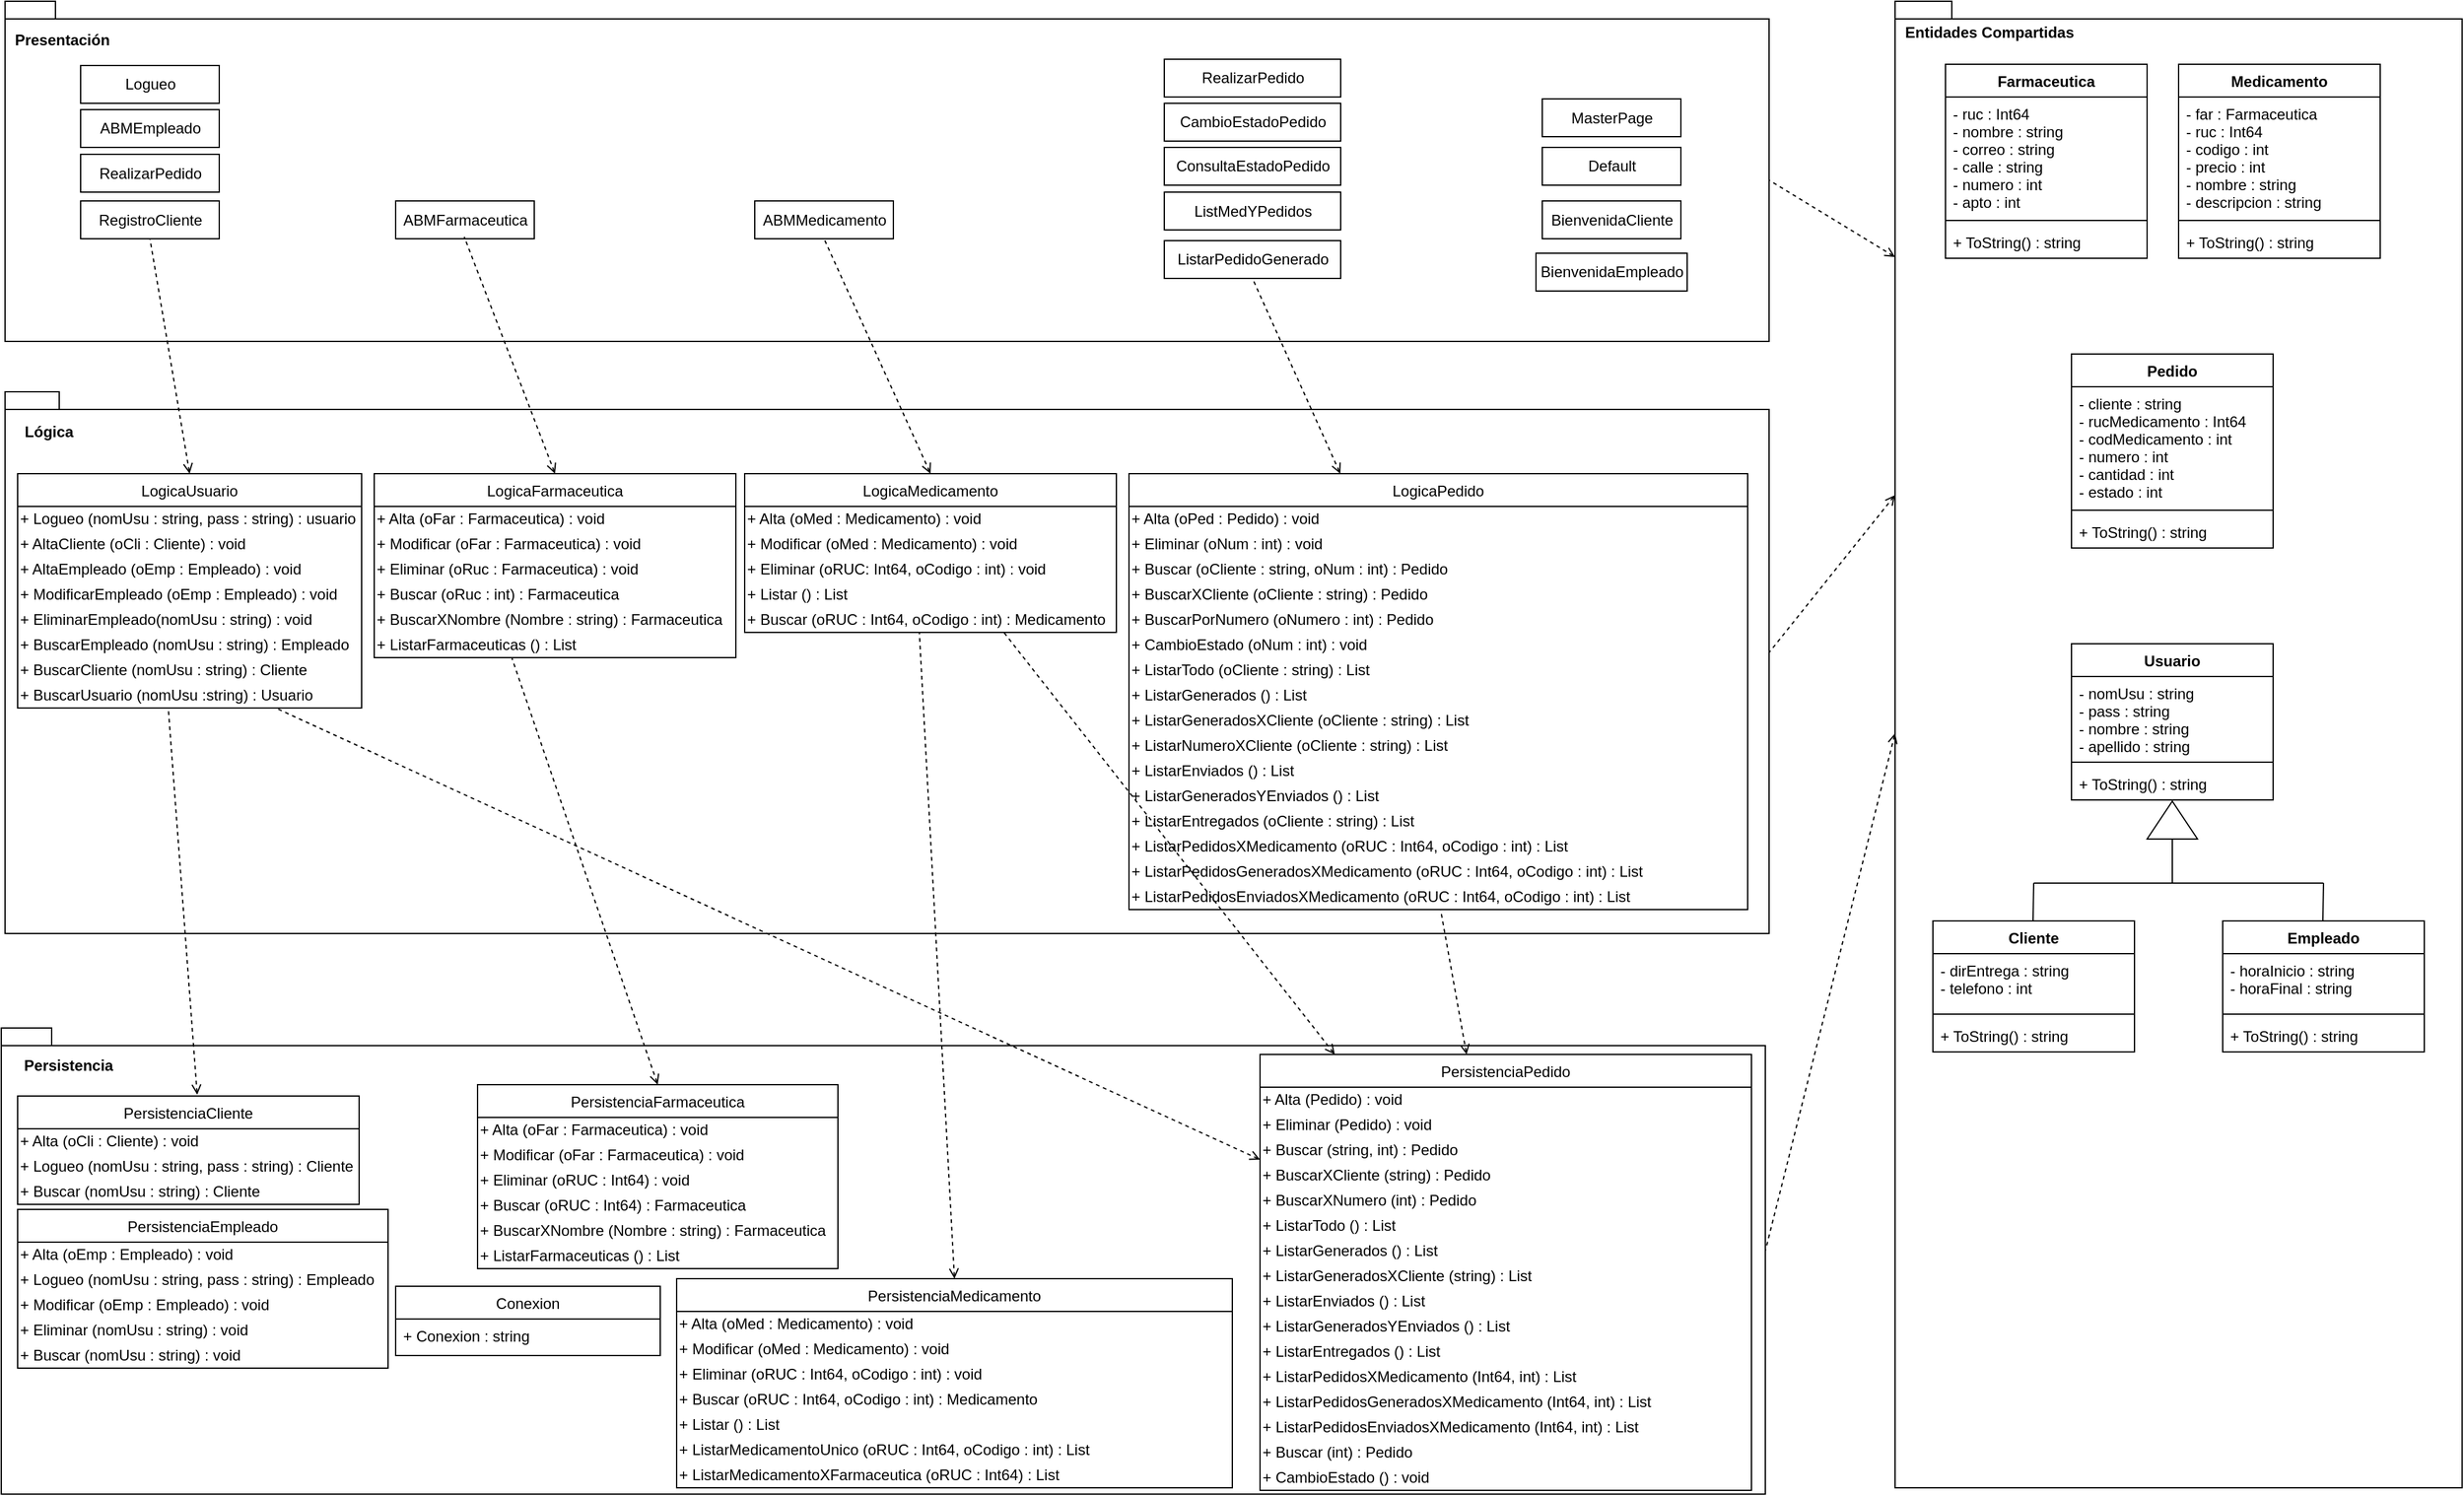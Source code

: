 <mxfile version="13.3.9" type="device"><diagram id="mXASsuXOVE4GkQhcTC8a" name="Page-1"><mxGraphModel dx="1422" dy="849" grid="0" gridSize="10" guides="1" tooltips="1" connect="1" arrows="1" fold="1" page="0" pageScale="1" pageWidth="827" pageHeight="1169" math="0" shadow="0"><root><mxCell id="0"/><mxCell id="1" parent="0"/><object label="" id="qWixH5LPqhUefwAfFPhi-1"><mxCell style="shape=folder;fontStyle=1;spacingTop=10;tabWidth=40;tabHeight=14;tabPosition=left;html=1;" vertex="1" parent="1"><mxGeometry x="1843" y="360" width="450" height="1180" as="geometry"/></mxCell></object><mxCell id="qWixH5LPqhUefwAfFPhi-2" value="Farmaceutica" style="swimlane;fontStyle=1;align=center;verticalAlign=top;childLayout=stackLayout;horizontal=1;startSize=26;horizontalStack=0;resizeParent=1;resizeParentMax=0;resizeLast=0;collapsible=1;marginBottom=0;" vertex="1" parent="1"><mxGeometry x="1883" y="410" width="160" height="154" as="geometry"/></mxCell><mxCell id="qWixH5LPqhUefwAfFPhi-3" value="- ruc : Int64&#10;- nombre : string&#10;- correo : string&#10;- calle : string&#10;- numero : int&#10;- apto : int" style="text;strokeColor=none;fillColor=none;align=left;verticalAlign=top;spacingLeft=4;spacingRight=4;overflow=hidden;rotatable=0;points=[[0,0.5],[1,0.5]];portConstraint=eastwest;" vertex="1" parent="qWixH5LPqhUefwAfFPhi-2"><mxGeometry y="26" width="160" height="94" as="geometry"/></mxCell><mxCell id="qWixH5LPqhUefwAfFPhi-4" value="" style="line;strokeWidth=1;fillColor=none;align=left;verticalAlign=middle;spacingTop=-1;spacingLeft=3;spacingRight=3;rotatable=0;labelPosition=right;points=[];portConstraint=eastwest;" vertex="1" parent="qWixH5LPqhUefwAfFPhi-2"><mxGeometry y="120" width="160" height="8" as="geometry"/></mxCell><mxCell id="qWixH5LPqhUefwAfFPhi-5" value="+ ToString() : string" style="text;strokeColor=none;fillColor=none;align=left;verticalAlign=top;spacingLeft=4;spacingRight=4;overflow=hidden;rotatable=0;points=[[0,0.5],[1,0.5]];portConstraint=eastwest;" vertex="1" parent="qWixH5LPqhUefwAfFPhi-2"><mxGeometry y="128" width="160" height="26" as="geometry"/></mxCell><mxCell id="qWixH5LPqhUefwAfFPhi-6" value="Medicamento" style="swimlane;fontStyle=1;align=center;verticalAlign=top;childLayout=stackLayout;horizontal=1;startSize=26;horizontalStack=0;resizeParent=1;resizeParentMax=0;resizeLast=0;collapsible=1;marginBottom=0;" vertex="1" parent="1"><mxGeometry x="2068" y="410" width="160" height="154" as="geometry"/></mxCell><mxCell id="qWixH5LPqhUefwAfFPhi-7" value="- far : Farmaceutica&#10;- ruc : Int64&#10;- codigo : int&#10;- precio : int&#10;- nombre : string&#10;- descripcion : string" style="text;strokeColor=none;fillColor=none;align=left;verticalAlign=top;spacingLeft=4;spacingRight=4;overflow=hidden;rotatable=0;points=[[0,0.5],[1,0.5]];portConstraint=eastwest;" vertex="1" parent="qWixH5LPqhUefwAfFPhi-6"><mxGeometry y="26" width="160" height="94" as="geometry"/></mxCell><mxCell id="qWixH5LPqhUefwAfFPhi-8" value="" style="line;strokeWidth=1;fillColor=none;align=left;verticalAlign=middle;spacingTop=-1;spacingLeft=3;spacingRight=3;rotatable=0;labelPosition=right;points=[];portConstraint=eastwest;" vertex="1" parent="qWixH5LPqhUefwAfFPhi-6"><mxGeometry y="120" width="160" height="8" as="geometry"/></mxCell><mxCell id="qWixH5LPqhUefwAfFPhi-9" value="+ ToString() : string" style="text;strokeColor=none;fillColor=none;align=left;verticalAlign=top;spacingLeft=4;spacingRight=4;overflow=hidden;rotatable=0;points=[[0,0.5],[1,0.5]];portConstraint=eastwest;" vertex="1" parent="qWixH5LPqhUefwAfFPhi-6"><mxGeometry y="128" width="160" height="26" as="geometry"/></mxCell><mxCell id="qWixH5LPqhUefwAfFPhi-10" value="Pedido" style="swimlane;fontStyle=1;align=center;verticalAlign=top;childLayout=stackLayout;horizontal=1;startSize=26;horizontalStack=0;resizeParent=1;resizeParentMax=0;resizeLast=0;collapsible=1;marginBottom=0;" vertex="1" parent="1"><mxGeometry x="1983" y="640" width="160" height="154" as="geometry"/></mxCell><mxCell id="qWixH5LPqhUefwAfFPhi-11" value="- cliente : string&#10;- rucMedicamento : Int64&#10;- codMedicamento : int&#10;- numero : int&#10;- cantidad : int&#10;- estado : int" style="text;strokeColor=none;fillColor=none;align=left;verticalAlign=top;spacingLeft=4;spacingRight=4;overflow=hidden;rotatable=0;points=[[0,0.5],[1,0.5]];portConstraint=eastwest;" vertex="1" parent="qWixH5LPqhUefwAfFPhi-10"><mxGeometry y="26" width="160" height="94" as="geometry"/></mxCell><mxCell id="qWixH5LPqhUefwAfFPhi-12" value="" style="line;strokeWidth=1;fillColor=none;align=left;verticalAlign=middle;spacingTop=-1;spacingLeft=3;spacingRight=3;rotatable=0;labelPosition=right;points=[];portConstraint=eastwest;" vertex="1" parent="qWixH5LPqhUefwAfFPhi-10"><mxGeometry y="120" width="160" height="8" as="geometry"/></mxCell><mxCell id="qWixH5LPqhUefwAfFPhi-13" value="+ ToString() : string" style="text;strokeColor=none;fillColor=none;align=left;verticalAlign=top;spacingLeft=4;spacingRight=4;overflow=hidden;rotatable=0;points=[[0,0.5],[1,0.5]];portConstraint=eastwest;" vertex="1" parent="qWixH5LPqhUefwAfFPhi-10"><mxGeometry y="128" width="160" height="26" as="geometry"/></mxCell><mxCell id="qWixH5LPqhUefwAfFPhi-14" value="Usuario" style="swimlane;fontStyle=1;align=center;verticalAlign=top;childLayout=stackLayout;horizontal=1;startSize=26;horizontalStack=0;resizeParent=1;resizeParentMax=0;resizeLast=0;collapsible=1;marginBottom=0;" vertex="1" parent="1"><mxGeometry x="1983" y="870" width="160" height="124" as="geometry"/></mxCell><mxCell id="qWixH5LPqhUefwAfFPhi-15" value="- nomUsu : string&#10;- pass : string&#10;- nombre : string&#10;- apellido : string" style="text;strokeColor=none;fillColor=none;align=left;verticalAlign=top;spacingLeft=4;spacingRight=4;overflow=hidden;rotatable=0;points=[[0,0.5],[1,0.5]];portConstraint=eastwest;" vertex="1" parent="qWixH5LPqhUefwAfFPhi-14"><mxGeometry y="26" width="160" height="64" as="geometry"/></mxCell><mxCell id="qWixH5LPqhUefwAfFPhi-16" value="" style="line;strokeWidth=1;fillColor=none;align=left;verticalAlign=middle;spacingTop=-1;spacingLeft=3;spacingRight=3;rotatable=0;labelPosition=right;points=[];portConstraint=eastwest;" vertex="1" parent="qWixH5LPqhUefwAfFPhi-14"><mxGeometry y="90" width="160" height="8" as="geometry"/></mxCell><mxCell id="qWixH5LPqhUefwAfFPhi-17" value="+ ToString() : string" style="text;strokeColor=none;fillColor=none;align=left;verticalAlign=top;spacingLeft=4;spacingRight=4;overflow=hidden;rotatable=0;points=[[0,0.5],[1,0.5]];portConstraint=eastwest;" vertex="1" parent="qWixH5LPqhUefwAfFPhi-14"><mxGeometry y="98" width="160" height="26" as="geometry"/></mxCell><mxCell id="qWixH5LPqhUefwAfFPhi-18" value="Cliente" style="swimlane;fontStyle=1;align=center;verticalAlign=top;childLayout=stackLayout;horizontal=1;startSize=26;horizontalStack=0;resizeParent=1;resizeParentMax=0;resizeLast=0;collapsible=1;marginBottom=0;" vertex="1" parent="1"><mxGeometry x="1873" y="1090" width="160" height="104" as="geometry"/></mxCell><mxCell id="qWixH5LPqhUefwAfFPhi-19" value="- dirEntrega : string&#10;- telefono : int" style="text;strokeColor=none;fillColor=none;align=left;verticalAlign=top;spacingLeft=4;spacingRight=4;overflow=hidden;rotatable=0;points=[[0,0.5],[1,0.5]];portConstraint=eastwest;" vertex="1" parent="qWixH5LPqhUefwAfFPhi-18"><mxGeometry y="26" width="160" height="44" as="geometry"/></mxCell><mxCell id="qWixH5LPqhUefwAfFPhi-20" value="" style="line;strokeWidth=1;fillColor=none;align=left;verticalAlign=middle;spacingTop=-1;spacingLeft=3;spacingRight=3;rotatable=0;labelPosition=right;points=[];portConstraint=eastwest;" vertex="1" parent="qWixH5LPqhUefwAfFPhi-18"><mxGeometry y="70" width="160" height="8" as="geometry"/></mxCell><mxCell id="qWixH5LPqhUefwAfFPhi-21" value="+ ToString() : string" style="text;strokeColor=none;fillColor=none;align=left;verticalAlign=top;spacingLeft=4;spacingRight=4;overflow=hidden;rotatable=0;points=[[0,0.5],[1,0.5]];portConstraint=eastwest;" vertex="1" parent="qWixH5LPqhUefwAfFPhi-18"><mxGeometry y="78" width="160" height="26" as="geometry"/></mxCell><mxCell id="qWixH5LPqhUefwAfFPhi-22" value="Empleado" style="swimlane;fontStyle=1;align=center;verticalAlign=top;childLayout=stackLayout;horizontal=1;startSize=26;horizontalStack=0;resizeParent=1;resizeParentMax=0;resizeLast=0;collapsible=1;marginBottom=0;" vertex="1" parent="1"><mxGeometry x="2103" y="1090" width="160" height="104" as="geometry"/></mxCell><mxCell id="qWixH5LPqhUefwAfFPhi-23" value="- horaInicio : string&#10;- horaFinal : string" style="text;strokeColor=none;fillColor=none;align=left;verticalAlign=top;spacingLeft=4;spacingRight=4;overflow=hidden;rotatable=0;points=[[0,0.5],[1,0.5]];portConstraint=eastwest;" vertex="1" parent="qWixH5LPqhUefwAfFPhi-22"><mxGeometry y="26" width="160" height="44" as="geometry"/></mxCell><mxCell id="qWixH5LPqhUefwAfFPhi-24" value="" style="line;strokeWidth=1;fillColor=none;align=left;verticalAlign=middle;spacingTop=-1;spacingLeft=3;spacingRight=3;rotatable=0;labelPosition=right;points=[];portConstraint=eastwest;" vertex="1" parent="qWixH5LPqhUefwAfFPhi-22"><mxGeometry y="70" width="160" height="8" as="geometry"/></mxCell><mxCell id="qWixH5LPqhUefwAfFPhi-25" value="+ ToString() : string" style="text;strokeColor=none;fillColor=none;align=left;verticalAlign=top;spacingLeft=4;spacingRight=4;overflow=hidden;rotatable=0;points=[[0,0.5],[1,0.5]];portConstraint=eastwest;" vertex="1" parent="qWixH5LPqhUefwAfFPhi-22"><mxGeometry y="78" width="160" height="26" as="geometry"/></mxCell><mxCell id="qWixH5LPqhUefwAfFPhi-26" value="" style="triangle;whiteSpace=wrap;html=1;rotation=-90;" vertex="1" parent="1"><mxGeometry x="2048" y="990" width="30" height="40" as="geometry"/></mxCell><mxCell id="qWixH5LPqhUefwAfFPhi-27" value="" style="endArrow=none;html=1;" edge="1" parent="1"><mxGeometry width="50" height="50" relative="1" as="geometry"><mxPoint x="1952.5" y="1090" as="sourcePoint"/><mxPoint x="1953" y="1060" as="targetPoint"/></mxGeometry></mxCell><mxCell id="qWixH5LPqhUefwAfFPhi-28" value="" style="endArrow=none;html=1;" edge="1" parent="1"><mxGeometry width="50" height="50" relative="1" as="geometry"><mxPoint x="2182.5" y="1090" as="sourcePoint"/><mxPoint x="2183" y="1060" as="targetPoint"/></mxGeometry></mxCell><mxCell id="qWixH5LPqhUefwAfFPhi-29" value="" style="endArrow=none;html=1;entryX=0;entryY=0.5;entryDx=0;entryDy=0;" edge="1" parent="1" target="qWixH5LPqhUefwAfFPhi-26"><mxGeometry width="50" height="50" relative="1" as="geometry"><mxPoint x="2063" y="1060" as="sourcePoint"/><mxPoint x="2063.5" y="1030" as="targetPoint"/></mxGeometry></mxCell><mxCell id="qWixH5LPqhUefwAfFPhi-30" value="" style="endArrow=none;html=1;" edge="1" parent="1"><mxGeometry width="50" height="50" relative="1" as="geometry"><mxPoint x="1953" y="1060" as="sourcePoint"/><mxPoint x="2183" y="1060" as="targetPoint"/></mxGeometry></mxCell><object label="" id="qWixH5LPqhUefwAfFPhi-31"><mxCell style="shape=folder;fontStyle=1;spacingTop=10;tabWidth=40;tabHeight=14;tabPosition=left;html=1;" vertex="1" parent="1"><mxGeometry x="343" y="360" width="1400" height="270" as="geometry"/></mxCell></object><mxCell id="qWixH5LPqhUefwAfFPhi-32" value="Logueo" style="html=1;" vertex="1" parent="1"><mxGeometry x="403" y="411" width="110" height="30" as="geometry"/></mxCell><mxCell id="qWixH5LPqhUefwAfFPhi-33" value="RealizarPedido" style="html=1;" vertex="1" parent="1"><mxGeometry x="1263" y="406" width="140" height="30" as="geometry"/></mxCell><mxCell id="qWixH5LPqhUefwAfFPhi-34" value="ABMEmpleado" style="html=1;" vertex="1" parent="1"><mxGeometry x="403" y="446" width="110" height="30" as="geometry"/></mxCell><mxCell id="qWixH5LPqhUefwAfFPhi-35" value="ABMMedicamento" style="html=1;" vertex="1" parent="1"><mxGeometry x="938" y="518.5" width="110" height="30" as="geometry"/></mxCell><mxCell id="qWixH5LPqhUefwAfFPhi-36" value="RegistroCliente" style="html=1;" vertex="1" parent="1"><mxGeometry x="403" y="518.5" width="110" height="30" as="geometry"/></mxCell><object label="" id="qWixH5LPqhUefwAfFPhi-37"><mxCell style="shape=folder;fontStyle=1;spacingTop=10;tabWidth=40;tabHeight=14;tabPosition=left;html=1;" vertex="1" parent="1"><mxGeometry x="343" y="670" width="1400" height="430" as="geometry"/></mxCell></object><mxCell id="qWixH5LPqhUefwAfFPhi-38" value="LogicaUsuario" style="swimlane;fontStyle=0;childLayout=stackLayout;horizontal=1;startSize=26;fillColor=none;horizontalStack=0;resizeParent=1;resizeParentMax=0;resizeLast=0;collapsible=1;marginBottom=0;" vertex="1" parent="1"><mxGeometry x="353" y="735" width="273" height="186" as="geometry"/></mxCell><mxCell id="qWixH5LPqhUefwAfFPhi-90" value="+ Logueo (nomUsu : string, pass : string) : usuario" style="text;html=1;strokeColor=none;fillColor=none;align=left;verticalAlign=middle;whiteSpace=wrap;rounded=0;" vertex="1" parent="qWixH5LPqhUefwAfFPhi-38"><mxGeometry y="26" width="273" height="20" as="geometry"/></mxCell><mxCell id="qWixH5LPqhUefwAfFPhi-91" value="+ AltaCliente (oCli : Cliente) : void" style="text;html=1;strokeColor=none;fillColor=none;align=left;verticalAlign=middle;whiteSpace=wrap;rounded=0;" vertex="1" parent="qWixH5LPqhUefwAfFPhi-38"><mxGeometry y="46" width="273" height="20" as="geometry"/></mxCell><mxCell id="qWixH5LPqhUefwAfFPhi-92" value="+ AltaEmpleado (oEmp : Empleado) : void" style="text;html=1;strokeColor=none;fillColor=none;align=left;verticalAlign=middle;whiteSpace=wrap;rounded=0;" vertex="1" parent="qWixH5LPqhUefwAfFPhi-38"><mxGeometry y="66" width="273" height="20" as="geometry"/></mxCell><mxCell id="qWixH5LPqhUefwAfFPhi-97" value="+ ModificarEmpleado (oEmp : Empleado) : void" style="text;html=1;strokeColor=none;fillColor=none;align=left;verticalAlign=middle;whiteSpace=wrap;rounded=0;" vertex="1" parent="qWixH5LPqhUefwAfFPhi-38"><mxGeometry y="86" width="273" height="20" as="geometry"/></mxCell><mxCell id="qWixH5LPqhUefwAfFPhi-98" value="+ EliminarEmpleado(nomUsu : string) : void" style="text;html=1;strokeColor=none;fillColor=none;align=left;verticalAlign=middle;whiteSpace=wrap;rounded=0;" vertex="1" parent="qWixH5LPqhUefwAfFPhi-38"><mxGeometry y="106" width="273" height="20" as="geometry"/></mxCell><mxCell id="qWixH5LPqhUefwAfFPhi-99" value="+ BuscarEmpleado (nomUsu : string) : Empleado" style="text;html=1;strokeColor=none;fillColor=none;align=left;verticalAlign=middle;whiteSpace=wrap;rounded=0;" vertex="1" parent="qWixH5LPqhUefwAfFPhi-38"><mxGeometry y="126" width="273" height="20" as="geometry"/></mxCell><mxCell id="qWixH5LPqhUefwAfFPhi-100" value="+ BuscarCliente (nomUsu : string) : Cliente" style="text;html=1;strokeColor=none;fillColor=none;align=left;verticalAlign=middle;whiteSpace=wrap;rounded=0;" vertex="1" parent="qWixH5LPqhUefwAfFPhi-38"><mxGeometry y="146" width="273" height="20" as="geometry"/></mxCell><mxCell id="qWixH5LPqhUefwAfFPhi-101" value="+ BuscarUsuario (nomUsu :string) : Usuario" style="text;html=1;strokeColor=none;fillColor=none;align=left;verticalAlign=middle;whiteSpace=wrap;rounded=0;" vertex="1" parent="qWixH5LPqhUefwAfFPhi-38"><mxGeometry y="166" width="273" height="20" as="geometry"/></mxCell><mxCell id="qWixH5LPqhUefwAfFPhi-52" value="LogicaFarmaceutica" style="swimlane;fontStyle=0;childLayout=stackLayout;horizontal=1;startSize=26;fillColor=none;horizontalStack=0;resizeParent=1;resizeParentMax=0;resizeLast=0;collapsible=1;marginBottom=0;" vertex="1" parent="1"><mxGeometry x="636" y="735" width="287" height="146" as="geometry"/></mxCell><mxCell id="qWixH5LPqhUefwAfFPhi-102" value="+ Alta (oFar : Farmaceutica) : void" style="text;html=1;strokeColor=none;fillColor=none;align=left;verticalAlign=middle;whiteSpace=wrap;rounded=0;" vertex="1" parent="qWixH5LPqhUefwAfFPhi-52"><mxGeometry y="26" width="287" height="20" as="geometry"/></mxCell><mxCell id="qWixH5LPqhUefwAfFPhi-103" value="+ Modificar (oFar : Farmaceutica) : void" style="text;html=1;strokeColor=none;fillColor=none;align=left;verticalAlign=middle;whiteSpace=wrap;rounded=0;" vertex="1" parent="qWixH5LPqhUefwAfFPhi-52"><mxGeometry y="46" width="287" height="20" as="geometry"/></mxCell><mxCell id="qWixH5LPqhUefwAfFPhi-104" value="+ Eliminar (oRuc : Farmaceutica) : void" style="text;html=1;strokeColor=none;fillColor=none;align=left;verticalAlign=middle;whiteSpace=wrap;rounded=0;" vertex="1" parent="qWixH5LPqhUefwAfFPhi-52"><mxGeometry y="66" width="287" height="20" as="geometry"/></mxCell><mxCell id="qWixH5LPqhUefwAfFPhi-105" value="+ Buscar (oRuc : int) : Farmaceutica" style="text;html=1;strokeColor=none;fillColor=none;align=left;verticalAlign=middle;whiteSpace=wrap;rounded=0;" vertex="1" parent="qWixH5LPqhUefwAfFPhi-52"><mxGeometry y="86" width="287" height="20" as="geometry"/></mxCell><mxCell id="qWixH5LPqhUefwAfFPhi-106" value="+ BuscarXNombre (Nombre : string) : Farmaceutica" style="text;html=1;strokeColor=none;fillColor=none;align=left;verticalAlign=middle;whiteSpace=wrap;rounded=0;" vertex="1" parent="qWixH5LPqhUefwAfFPhi-52"><mxGeometry y="106" width="287" height="20" as="geometry"/></mxCell><mxCell id="qWixH5LPqhUefwAfFPhi-107" value="+ ListarFarmaceuticas () : List&lt;Farmaceutica&gt;" style="text;html=1;strokeColor=none;fillColor=none;align=left;verticalAlign=middle;whiteSpace=wrap;rounded=0;" vertex="1" parent="qWixH5LPqhUefwAfFPhi-52"><mxGeometry y="126" width="287" height="20" as="geometry"/></mxCell><mxCell id="qWixH5LPqhUefwAfFPhi-58" value="LogicaMedicamento" style="swimlane;fontStyle=0;childLayout=stackLayout;horizontal=1;startSize=26;fillColor=none;horizontalStack=0;resizeParent=1;resizeParentMax=0;resizeLast=0;collapsible=1;marginBottom=0;" vertex="1" parent="1"><mxGeometry x="930" y="735" width="295" height="126" as="geometry"/></mxCell><mxCell id="qWixH5LPqhUefwAfFPhi-108" value="+ Alta (oMed : Medicamento) : void" style="text;html=1;strokeColor=none;fillColor=none;align=left;verticalAlign=middle;whiteSpace=wrap;rounded=0;" vertex="1" parent="qWixH5LPqhUefwAfFPhi-58"><mxGeometry y="26" width="295" height="20" as="geometry"/></mxCell><mxCell id="qWixH5LPqhUefwAfFPhi-110" value="+ Modificar (oMed : Medicamento) : void" style="text;html=1;strokeColor=none;fillColor=none;align=left;verticalAlign=middle;whiteSpace=wrap;rounded=0;" vertex="1" parent="qWixH5LPqhUefwAfFPhi-58"><mxGeometry y="46" width="295" height="20" as="geometry"/></mxCell><mxCell id="qWixH5LPqhUefwAfFPhi-111" value="+ Eliminar (oRUC: Int64, oCodigo : int) : void" style="text;html=1;strokeColor=none;fillColor=none;align=left;verticalAlign=middle;whiteSpace=wrap;rounded=0;" vertex="1" parent="qWixH5LPqhUefwAfFPhi-58"><mxGeometry y="66" width="295" height="20" as="geometry"/></mxCell><mxCell id="qWixH5LPqhUefwAfFPhi-112" value="+ Listar () : List&lt;Medicamento&gt;" style="text;html=1;strokeColor=none;fillColor=none;align=left;verticalAlign=middle;whiteSpace=wrap;rounded=0;" vertex="1" parent="qWixH5LPqhUefwAfFPhi-58"><mxGeometry y="86" width="295" height="20" as="geometry"/></mxCell><mxCell id="qWixH5LPqhUefwAfFPhi-113" value="+ Buscar (oRUC : Int64, oCodigo : int) : Medicamento" style="text;html=1;strokeColor=none;fillColor=none;align=left;verticalAlign=middle;whiteSpace=wrap;rounded=0;" vertex="1" parent="qWixH5LPqhUefwAfFPhi-58"><mxGeometry y="106" width="295" height="20" as="geometry"/></mxCell><mxCell id="qWixH5LPqhUefwAfFPhi-67" value="LogicaPedido" style="swimlane;fontStyle=0;childLayout=stackLayout;horizontal=1;startSize=26;fillColor=none;horizontalStack=0;resizeParent=1;resizeParentMax=0;resizeLast=0;collapsible=1;marginBottom=0;" vertex="1" parent="1"><mxGeometry x="1235" y="735" width="491" height="346" as="geometry"/></mxCell><mxCell id="qWixH5LPqhUefwAfFPhi-114" value="+ Alta (oPed : Pedido) : void" style="text;html=1;strokeColor=none;fillColor=none;align=left;verticalAlign=middle;whiteSpace=wrap;rounded=0;" vertex="1" parent="qWixH5LPqhUefwAfFPhi-67"><mxGeometry y="26" width="491" height="20" as="geometry"/></mxCell><mxCell id="qWixH5LPqhUefwAfFPhi-115" value="+ Eliminar (oNum : int) : void" style="text;html=1;strokeColor=none;fillColor=none;align=left;verticalAlign=middle;whiteSpace=wrap;rounded=0;" vertex="1" parent="qWixH5LPqhUefwAfFPhi-67"><mxGeometry y="46" width="491" height="20" as="geometry"/></mxCell><mxCell id="qWixH5LPqhUefwAfFPhi-116" value="+ Buscar (oCliente : string, oNum : int) : Pedido" style="text;html=1;strokeColor=none;fillColor=none;align=left;verticalAlign=middle;whiteSpace=wrap;rounded=0;" vertex="1" parent="qWixH5LPqhUefwAfFPhi-67"><mxGeometry y="66" width="491" height="20" as="geometry"/></mxCell><mxCell id="qWixH5LPqhUefwAfFPhi-117" value="+ BuscarXCliente (oCliente : string) : Pedido" style="text;html=1;strokeColor=none;fillColor=none;align=left;verticalAlign=middle;whiteSpace=wrap;rounded=0;" vertex="1" parent="qWixH5LPqhUefwAfFPhi-67"><mxGeometry y="86" width="491" height="20" as="geometry"/></mxCell><mxCell id="qWixH5LPqhUefwAfFPhi-118" value="+ BuscarPorNumero (oNumero : int) : Pedido" style="text;html=1;strokeColor=none;fillColor=none;align=left;verticalAlign=middle;whiteSpace=wrap;rounded=0;" vertex="1" parent="qWixH5LPqhUefwAfFPhi-67"><mxGeometry y="106" width="491" height="20" as="geometry"/></mxCell><mxCell id="qWixH5LPqhUefwAfFPhi-119" value="+ CambioEstado (oNum : int) : void" style="text;html=1;strokeColor=none;fillColor=none;align=left;verticalAlign=middle;whiteSpace=wrap;rounded=0;" vertex="1" parent="qWixH5LPqhUefwAfFPhi-67"><mxGeometry y="126" width="491" height="20" as="geometry"/></mxCell><mxCell id="qWixH5LPqhUefwAfFPhi-120" value="+ ListarTodo (oCliente : string) : List&lt;Pedido&gt;" style="text;html=1;strokeColor=none;fillColor=none;align=left;verticalAlign=middle;whiteSpace=wrap;rounded=0;" vertex="1" parent="qWixH5LPqhUefwAfFPhi-67"><mxGeometry y="146" width="491" height="20" as="geometry"/></mxCell><mxCell id="qWixH5LPqhUefwAfFPhi-121" value="+ ListarGenerados () : List&lt;Pedido&gt;" style="text;html=1;strokeColor=none;fillColor=none;align=left;verticalAlign=middle;whiteSpace=wrap;rounded=0;" vertex="1" parent="qWixH5LPqhUefwAfFPhi-67"><mxGeometry y="166" width="491" height="20" as="geometry"/></mxCell><mxCell id="qWixH5LPqhUefwAfFPhi-122" value="+ ListarGeneradosXCliente (oCliente : string) : List&lt;Pedido&gt;" style="text;html=1;strokeColor=none;fillColor=none;align=left;verticalAlign=middle;whiteSpace=wrap;rounded=0;" vertex="1" parent="qWixH5LPqhUefwAfFPhi-67"><mxGeometry y="186" width="491" height="20" as="geometry"/></mxCell><mxCell id="qWixH5LPqhUefwAfFPhi-123" value="+ ListarNumeroXCliente (oCliente : string) : List&lt;string&gt;" style="text;html=1;strokeColor=none;fillColor=none;align=left;verticalAlign=middle;whiteSpace=wrap;rounded=0;" vertex="1" parent="qWixH5LPqhUefwAfFPhi-67"><mxGeometry y="206" width="491" height="20" as="geometry"/></mxCell><mxCell id="qWixH5LPqhUefwAfFPhi-124" value="+ ListarEnviados () : List&lt;Pedido&gt;" style="text;html=1;strokeColor=none;fillColor=none;align=left;verticalAlign=middle;whiteSpace=wrap;rounded=0;" vertex="1" parent="qWixH5LPqhUefwAfFPhi-67"><mxGeometry y="226" width="491" height="20" as="geometry"/></mxCell><mxCell id="qWixH5LPqhUefwAfFPhi-125" value="+ ListarGeneradosYEnviados () : List&lt;Pedido&gt;" style="text;html=1;strokeColor=none;fillColor=none;align=left;verticalAlign=middle;whiteSpace=wrap;rounded=0;" vertex="1" parent="qWixH5LPqhUefwAfFPhi-67"><mxGeometry y="246" width="491" height="20" as="geometry"/></mxCell><mxCell id="qWixH5LPqhUefwAfFPhi-126" value="+ ListarEntregados (oCliente : string) : List&lt;Pedido&gt;" style="text;html=1;strokeColor=none;fillColor=none;align=left;verticalAlign=middle;whiteSpace=wrap;rounded=0;" vertex="1" parent="qWixH5LPqhUefwAfFPhi-67"><mxGeometry y="266" width="491" height="20" as="geometry"/></mxCell><mxCell id="qWixH5LPqhUefwAfFPhi-127" value="+ ListarPedidosXMedicamento (oRUC : Int64, oCodigo : int) : List&lt;Pedido&gt;" style="text;html=1;strokeColor=none;fillColor=none;align=left;verticalAlign=middle;whiteSpace=wrap;rounded=0;" vertex="1" parent="qWixH5LPqhUefwAfFPhi-67"><mxGeometry y="286" width="491" height="20" as="geometry"/></mxCell><mxCell id="qWixH5LPqhUefwAfFPhi-128" value="+ ListarPedidosGeneradosXMedicamento (oRUC : Int64, oCodigo : int) : List&lt;Pedido&gt;" style="text;html=1;strokeColor=none;fillColor=none;align=left;verticalAlign=middle;whiteSpace=wrap;rounded=0;" vertex="1" parent="qWixH5LPqhUefwAfFPhi-67"><mxGeometry y="306" width="491" height="20" as="geometry"/></mxCell><mxCell id="qWixH5LPqhUefwAfFPhi-129" value="+ ListarPedidosEnviadosXMedicamento (oRUC : Int64, oCodigo : int) : List&lt;Pedido&gt;" style="text;html=1;strokeColor=none;fillColor=none;align=left;verticalAlign=middle;whiteSpace=wrap;rounded=0;" vertex="1" parent="qWixH5LPqhUefwAfFPhi-67"><mxGeometry y="326" width="491" height="20" as="geometry"/></mxCell><object label="" id="qWixH5LPqhUefwAfFPhi-40"><mxCell style="shape=folder;fontStyle=1;spacingTop=10;tabWidth=40;tabHeight=14;tabPosition=left;html=1;" vertex="1" parent="1"><mxGeometry x="340" y="1175" width="1400" height="370" as="geometry"/></mxCell></object><mxCell id="qWixH5LPqhUefwAfFPhi-49" value="" style="endArrow=none;dashed=1;html=1;entryX=0.5;entryY=1;entryDx=0;entryDy=0;exitX=0.5;exitY=0;exitDx=0;exitDy=0;startArrow=open;startFill=0;" edge="1" parent="1" source="qWixH5LPqhUefwAfFPhi-38" target="qWixH5LPqhUefwAfFPhi-36"><mxGeometry width="50" height="50" relative="1" as="geometry"><mxPoint x="343" y="1440" as="sourcePoint"/><mxPoint x="393" y="1390" as="targetPoint"/></mxGeometry></mxCell><mxCell id="qWixH5LPqhUefwAfFPhi-50" value="" style="endArrow=none;dashed=1;html=1;exitX=0.5;exitY=0;exitDx=0;exitDy=0;startArrow=open;startFill=0;entryX=0.438;entryY=1.014;entryDx=0;entryDy=0;entryPerimeter=0;" edge="1" parent="1" target="qWixH5LPqhUefwAfFPhi-101"><mxGeometry width="50" height="50" relative="1" as="geometry"><mxPoint x="495.5" y="1228" as="sourcePoint"/><mxPoint x="455" y="896" as="targetPoint"/></mxGeometry></mxCell><mxCell id="qWixH5LPqhUefwAfFPhi-51" value="ABMFarmaceutica" style="html=1;" vertex="1" parent="1"><mxGeometry x="653" y="518.5" width="110" height="30" as="geometry"/></mxCell><mxCell id="qWixH5LPqhUefwAfFPhi-56" value="" style="endArrow=none;dashed=1;html=1;exitX=0.5;exitY=0;exitDx=0;exitDy=0;startArrow=open;startFill=0;entryX=0.381;entryY=1.029;entryDx=0;entryDy=0;entryPerimeter=0;" edge="1" parent="1" source="qWixH5LPqhUefwAfFPhi-54" target="qWixH5LPqhUefwAfFPhi-107"><mxGeometry width="50" height="50" relative="1" as="geometry"><mxPoint x="696" y="1037" as="sourcePoint"/><mxPoint x="693" y="875" as="targetPoint"/></mxGeometry></mxCell><mxCell id="qWixH5LPqhUefwAfFPhi-57" value="" style="endArrow=none;dashed=1;html=1;entryX=0.495;entryY=0.95;entryDx=0;entryDy=0;exitX=0.5;exitY=0;exitDx=0;exitDy=0;startArrow=open;startFill=0;entryPerimeter=0;" edge="1" parent="1" source="qWixH5LPqhUefwAfFPhi-52" target="qWixH5LPqhUefwAfFPhi-51"><mxGeometry width="50" height="50" relative="1" as="geometry"><mxPoint x="677.5" y="667.5" as="sourcePoint"/><mxPoint x="677.5" y="481" as="targetPoint"/></mxGeometry></mxCell><mxCell id="qWixH5LPqhUefwAfFPhi-60" value="" style="endArrow=none;dashed=1;html=1;exitX=0.5;exitY=0;exitDx=0;exitDy=0;startArrow=open;startFill=0;entryX=0.5;entryY=1;entryDx=0;entryDy=0;" edge="1" parent="1" source="qWixH5LPqhUefwAfFPhi-58" target="qWixH5LPqhUefwAfFPhi-35"><mxGeometry width="50" height="50" relative="1" as="geometry"><mxPoint x="703" y="745" as="sourcePoint"/><mxPoint x="687.45" y="480" as="targetPoint"/></mxGeometry></mxCell><mxCell id="qWixH5LPqhUefwAfFPhi-63" value="" style="endArrow=none;dashed=1;html=1;exitX=0.5;exitY=0;exitDx=0;exitDy=0;startArrow=open;startFill=0;entryX=0.47;entryY=1.029;entryDx=0;entryDy=0;entryPerimeter=0;" edge="1" parent="1" source="qWixH5LPqhUefwAfFPhi-61" target="qWixH5LPqhUefwAfFPhi-113"><mxGeometry width="50" height="50" relative="1" as="geometry"><mxPoint x="703" y="1069" as="sourcePoint"/><mxPoint x="1113" y="897.964" as="targetPoint"/></mxGeometry></mxCell><mxCell id="qWixH5LPqhUefwAfFPhi-64" value="CambioEstadoPedido" style="html=1;" vertex="1" parent="1"><mxGeometry x="1263" y="441" width="140" height="30" as="geometry"/></mxCell><mxCell id="qWixH5LPqhUefwAfFPhi-65" value="ConsultaEstadoPedido" style="html=1;" vertex="1" parent="1"><mxGeometry x="1263" y="476" width="140" height="30" as="geometry"/></mxCell><mxCell id="qWixH5LPqhUefwAfFPhi-66" value="ListarPedidoGenerado" style="html=1;" vertex="1" parent="1"><mxGeometry x="1263" y="550" width="140" height="30" as="geometry"/></mxCell><mxCell id="qWixH5LPqhUefwAfFPhi-69" value="" style="endArrow=none;dashed=1;html=1;startArrow=open;startFill=0;entryX=0.5;entryY=1;entryDx=0;entryDy=0;" edge="1" parent="1" source="qWixH5LPqhUefwAfFPhi-67" target="qWixH5LPqhUefwAfFPhi-66"><mxGeometry width="50" height="50" relative="1" as="geometry"><mxPoint x="1003" y="745" as="sourcePoint"/><mxPoint x="953" y="481.5" as="targetPoint"/></mxGeometry></mxCell><mxCell id="qWixH5LPqhUefwAfFPhi-70" value="" style="endArrow=none;dashed=1;html=1;startArrow=open;startFill=0;" edge="1" parent="1" source="qWixH5LPqhUefwAfFPhi-84" target="qWixH5LPqhUefwAfFPhi-129"><mxGeometry width="50" height="50" relative="1" as="geometry"><mxPoint x="1008" y="1239" as="sourcePoint"/><mxPoint x="1480.5" y="1018.948" as="targetPoint"/></mxGeometry></mxCell><mxCell id="qWixH5LPqhUefwAfFPhi-71" value="MasterPage" style="html=1;" vertex="1" parent="1"><mxGeometry x="1563" y="437.5" width="110" height="30" as="geometry"/></mxCell><mxCell id="qWixH5LPqhUefwAfFPhi-72" value="Default" style="html=1;" vertex="1" parent="1"><mxGeometry x="1563" y="476" width="110" height="30" as="geometry"/></mxCell><mxCell id="qWixH5LPqhUefwAfFPhi-73" value="BienvenidaCliente" style="html=1;" vertex="1" parent="1"><mxGeometry x="1563" y="518.5" width="110" height="30" as="geometry"/></mxCell><mxCell id="qWixH5LPqhUefwAfFPhi-74" value="BienvenidaEmpleado" style="html=1;" vertex="1" parent="1"><mxGeometry x="1558" y="560" width="120" height="30" as="geometry"/></mxCell><mxCell id="qWixH5LPqhUefwAfFPhi-75" value="ListMedYPedidos" style="html=1;" vertex="1" parent="1"><mxGeometry x="1263" y="511.5" width="140" height="30" as="geometry"/></mxCell><mxCell id="qWixH5LPqhUefwAfFPhi-76" value="RealizarPedido" style="html=1;" vertex="1" parent="1"><mxGeometry x="403" y="481.5" width="110" height="30" as="geometry"/></mxCell><mxCell id="qWixH5LPqhUefwAfFPhi-77" value="" style="endArrow=none;dashed=1;html=1;startArrow=open;startFill=0;entryX=0;entryY=0;entryDx=1400;entryDy=177;entryPerimeter=0;exitX=0;exitY=0;exitDx=0;exitDy=581;exitPerimeter=0;" edge="1" parent="1" source="qWixH5LPqhUefwAfFPhi-1" target="qWixH5LPqhUefwAfFPhi-40"><mxGeometry width="50" height="50" relative="1" as="geometry"><mxPoint x="1979.747" y="1571" as="sourcePoint"/><mxPoint x="1983" y="1328.896" as="targetPoint"/></mxGeometry></mxCell><mxCell id="qWixH5LPqhUefwAfFPhi-78" value="" style="endArrow=none;dashed=1;html=1;startArrow=open;startFill=0;entryX=0;entryY=0;entryDx=1400;entryDy=207;entryPerimeter=0;exitX=0;exitY=0;exitDx=0;exitDy=392;exitPerimeter=0;" edge="1" parent="1" source="qWixH5LPqhUefwAfFPhi-1" target="qWixH5LPqhUefwAfFPhi-37"><mxGeometry width="50" height="50" relative="1" as="geometry"><mxPoint x="1893" y="1029" as="sourcePoint"/><mxPoint x="1793" y="1465" as="targetPoint"/></mxGeometry></mxCell><mxCell id="qWixH5LPqhUefwAfFPhi-79" value="" style="endArrow=none;dashed=1;html=1;startArrow=open;startFill=0;entryX=0;entryY=0;entryDx=1400;entryDy=142;entryPerimeter=0;exitX=0;exitY=0;exitDx=0;exitDy=203;exitPerimeter=0;" edge="1" parent="1" source="qWixH5LPqhUefwAfFPhi-1" target="qWixH5LPqhUefwAfFPhi-31"><mxGeometry width="50" height="50" relative="1" as="geometry"><mxPoint x="1853" y="762" as="sourcePoint"/><mxPoint x="1753" y="917" as="targetPoint"/></mxGeometry></mxCell><mxCell id="qWixH5LPqhUefwAfFPhi-80" value="Entidades Compartidas" style="text;html=1;strokeColor=none;fillColor=none;align=center;verticalAlign=middle;whiteSpace=wrap;rounded=0;fontStyle=1;fontSize=12;" vertex="1" parent="1"><mxGeometry x="1843" y="370" width="150" height="30" as="geometry"/></mxCell><mxCell id="qWixH5LPqhUefwAfFPhi-81" value="Presentación" style="text;html=1;strokeColor=none;fillColor=none;align=center;verticalAlign=middle;whiteSpace=wrap;rounded=0;fontStyle=1;fontSize=12;" vertex="1" parent="1"><mxGeometry x="344" y="376" width="89" height="30" as="geometry"/></mxCell><mxCell id="qWixH5LPqhUefwAfFPhi-82" value="Lógica" style="text;html=1;strokeColor=none;fillColor=none;align=center;verticalAlign=middle;whiteSpace=wrap;rounded=0;fontStyle=1;fontSize=12;" vertex="1" parent="1"><mxGeometry x="343" y="687" width="70" height="30" as="geometry"/></mxCell><mxCell id="qWixH5LPqhUefwAfFPhi-83" value="Persistencia" style="text;html=1;strokeColor=none;fillColor=none;align=center;verticalAlign=middle;whiteSpace=wrap;rounded=0;fontStyle=1;fontSize=12;" vertex="1" parent="1"><mxGeometry x="344" y="1190" width="99" height="30" as="geometry"/></mxCell><mxCell id="qWixH5LPqhUefwAfFPhi-43" value="PersistenciaCliente" style="swimlane;fontStyle=0;childLayout=stackLayout;horizontal=1;startSize=26;fillColor=none;horizontalStack=0;resizeParent=1;resizeParentMax=0;resizeLast=0;collapsible=1;marginBottom=0;" vertex="1" parent="1"><mxGeometry x="353" y="1229" width="271" height="86" as="geometry"/></mxCell><mxCell id="qWixH5LPqhUefwAfFPhi-135" value="+ Alta (oCli : Cliente) : void" style="text;html=1;strokeColor=none;fillColor=none;align=left;verticalAlign=middle;whiteSpace=wrap;rounded=0;" vertex="1" parent="qWixH5LPqhUefwAfFPhi-43"><mxGeometry y="26" width="271" height="20" as="geometry"/></mxCell><mxCell id="qWixH5LPqhUefwAfFPhi-136" value="+ Logueo (nomUsu : string, pass : string) : Cliente" style="text;html=1;strokeColor=none;fillColor=none;align=left;verticalAlign=middle;whiteSpace=wrap;rounded=0;" vertex="1" parent="qWixH5LPqhUefwAfFPhi-43"><mxGeometry y="46" width="271" height="20" as="geometry"/></mxCell><mxCell id="qWixH5LPqhUefwAfFPhi-137" value="+ Buscar (nomUsu : string) : Cliente" style="text;html=1;strokeColor=none;fillColor=none;align=left;verticalAlign=middle;whiteSpace=wrap;rounded=0;" vertex="1" parent="qWixH5LPqhUefwAfFPhi-43"><mxGeometry y="66" width="271" height="20" as="geometry"/></mxCell><mxCell id="qWixH5LPqhUefwAfFPhi-47" value="PersistenciaEmpleado" style="swimlane;fontStyle=0;childLayout=stackLayout;horizontal=1;startSize=26;fillColor=none;horizontalStack=0;resizeParent=1;resizeParentMax=0;resizeLast=0;collapsible=1;marginBottom=0;" vertex="1" parent="1"><mxGeometry x="353" y="1319" width="294" height="126" as="geometry"/></mxCell><mxCell id="qWixH5LPqhUefwAfFPhi-138" value="+ Alta (oEmp : Empleado) : void" style="text;html=1;strokeColor=none;fillColor=none;align=left;verticalAlign=middle;whiteSpace=wrap;rounded=0;" vertex="1" parent="qWixH5LPqhUefwAfFPhi-47"><mxGeometry y="26" width="294" height="20" as="geometry"/></mxCell><mxCell id="qWixH5LPqhUefwAfFPhi-139" value="+ Logueo (nomUsu : string, pass : string) : Empleado" style="text;html=1;strokeColor=none;fillColor=none;align=left;verticalAlign=middle;whiteSpace=wrap;rounded=0;" vertex="1" parent="qWixH5LPqhUefwAfFPhi-47"><mxGeometry y="46" width="294" height="20" as="geometry"/></mxCell><mxCell id="qWixH5LPqhUefwAfFPhi-140" value="+ Modificar (oEmp : Empleado) : void" style="text;html=1;strokeColor=none;fillColor=none;align=left;verticalAlign=middle;whiteSpace=wrap;rounded=0;" vertex="1" parent="qWixH5LPqhUefwAfFPhi-47"><mxGeometry y="66" width="294" height="20" as="geometry"/></mxCell><mxCell id="qWixH5LPqhUefwAfFPhi-141" value="+ Eliminar (nomUsu : string) : void" style="text;html=1;strokeColor=none;fillColor=none;align=left;verticalAlign=middle;whiteSpace=wrap;rounded=0;" vertex="1" parent="qWixH5LPqhUefwAfFPhi-47"><mxGeometry y="86" width="294" height="20" as="geometry"/></mxCell><mxCell id="qWixH5LPqhUefwAfFPhi-142" value="+ Buscar (nomUsu : string) : void" style="text;html=1;strokeColor=none;fillColor=none;align=left;verticalAlign=middle;whiteSpace=wrap;rounded=0;" vertex="1" parent="qWixH5LPqhUefwAfFPhi-47"><mxGeometry y="106" width="294" height="20" as="geometry"/></mxCell><mxCell id="qWixH5LPqhUefwAfFPhi-45" value="Conexion" style="swimlane;fontStyle=0;childLayout=stackLayout;horizontal=1;startSize=26;fillColor=none;horizontalStack=0;resizeParent=1;resizeParentMax=0;resizeLast=0;collapsible=1;marginBottom=0;" vertex="1" parent="1"><mxGeometry x="653" y="1380" width="210" height="55" as="geometry"/></mxCell><mxCell id="qWixH5LPqhUefwAfFPhi-46" value="+ Conexion : string" style="text;strokeColor=none;fillColor=none;align=left;verticalAlign=top;spacingLeft=4;spacingRight=4;overflow=hidden;rotatable=0;points=[[0,0.5],[1,0.5]];portConstraint=eastwest;" vertex="1" parent="qWixH5LPqhUefwAfFPhi-45"><mxGeometry y="26" width="210" height="29" as="geometry"/></mxCell><mxCell id="qWixH5LPqhUefwAfFPhi-54" value="PersistenciaFarmaceutica" style="swimlane;fontStyle=0;childLayout=stackLayout;horizontal=1;startSize=26;fillColor=none;horizontalStack=0;resizeParent=1;resizeParentMax=0;resizeLast=0;collapsible=1;marginBottom=0;" vertex="1" parent="1"><mxGeometry x="718" y="1220" width="286" height="146" as="geometry"/></mxCell><mxCell id="qWixH5LPqhUefwAfFPhi-143" value="+ Alta (oFar : Farmaceutica) : void" style="text;html=1;strokeColor=none;fillColor=none;align=left;verticalAlign=middle;whiteSpace=wrap;rounded=0;" vertex="1" parent="qWixH5LPqhUefwAfFPhi-54"><mxGeometry y="26" width="286" height="20" as="geometry"/></mxCell><mxCell id="qWixH5LPqhUefwAfFPhi-144" value="+ Modificar (oFar : Farmaceutica) : void" style="text;html=1;strokeColor=none;fillColor=none;align=left;verticalAlign=middle;whiteSpace=wrap;rounded=0;" vertex="1" parent="qWixH5LPqhUefwAfFPhi-54"><mxGeometry y="46" width="286" height="20" as="geometry"/></mxCell><mxCell id="qWixH5LPqhUefwAfFPhi-145" value="+ Eliminar (oRUC : Int64) : void" style="text;html=1;strokeColor=none;fillColor=none;align=left;verticalAlign=middle;whiteSpace=wrap;rounded=0;" vertex="1" parent="qWixH5LPqhUefwAfFPhi-54"><mxGeometry y="66" width="286" height="20" as="geometry"/></mxCell><mxCell id="qWixH5LPqhUefwAfFPhi-146" value="+ Buscar (oRUC : Int64) : Farmaceutica" style="text;html=1;strokeColor=none;fillColor=none;align=left;verticalAlign=middle;whiteSpace=wrap;rounded=0;" vertex="1" parent="qWixH5LPqhUefwAfFPhi-54"><mxGeometry y="86" width="286" height="20" as="geometry"/></mxCell><mxCell id="qWixH5LPqhUefwAfFPhi-147" value="+ BuscarXNombre (Nombre : string) : Farmaceutica" style="text;html=1;strokeColor=none;fillColor=none;align=left;verticalAlign=middle;whiteSpace=wrap;rounded=0;" vertex="1" parent="qWixH5LPqhUefwAfFPhi-54"><mxGeometry y="106" width="286" height="20" as="geometry"/></mxCell><mxCell id="qWixH5LPqhUefwAfFPhi-148" value="+ ListarFarmaceuticas () : List&lt;string&gt;" style="text;html=1;strokeColor=none;fillColor=none;align=left;verticalAlign=middle;whiteSpace=wrap;rounded=0;" vertex="1" parent="qWixH5LPqhUefwAfFPhi-54"><mxGeometry y="126" width="286" height="20" as="geometry"/></mxCell><mxCell id="qWixH5LPqhUefwAfFPhi-61" value="PersistenciaMedicamento" style="swimlane;fontStyle=0;childLayout=stackLayout;horizontal=1;startSize=26;fillColor=none;horizontalStack=0;resizeParent=1;resizeParentMax=0;resizeLast=0;collapsible=1;marginBottom=0;" vertex="1" parent="1"><mxGeometry x="876" y="1374" width="441" height="166" as="geometry"/></mxCell><mxCell id="qWixH5LPqhUefwAfFPhi-149" value="+ Alta (oMed : Medicamento) : void" style="text;html=1;strokeColor=none;fillColor=none;align=left;verticalAlign=middle;whiteSpace=wrap;rounded=0;" vertex="1" parent="qWixH5LPqhUefwAfFPhi-61"><mxGeometry y="26" width="441" height="20" as="geometry"/></mxCell><mxCell id="qWixH5LPqhUefwAfFPhi-150" value="+ Modificar (oMed : Medicamento) : void" style="text;html=1;strokeColor=none;fillColor=none;align=left;verticalAlign=middle;whiteSpace=wrap;rounded=0;" vertex="1" parent="qWixH5LPqhUefwAfFPhi-61"><mxGeometry y="46" width="441" height="20" as="geometry"/></mxCell><mxCell id="qWixH5LPqhUefwAfFPhi-151" value="+ Eliminar (oRUC : Int64, oCodigo : int) : void" style="text;html=1;strokeColor=none;fillColor=none;align=left;verticalAlign=middle;whiteSpace=wrap;rounded=0;" vertex="1" parent="qWixH5LPqhUefwAfFPhi-61"><mxGeometry y="66" width="441" height="20" as="geometry"/></mxCell><mxCell id="qWixH5LPqhUefwAfFPhi-152" value="+ Buscar (oRUC : Int64, oCodigo : int) : Medicamento" style="text;html=1;strokeColor=none;fillColor=none;align=left;verticalAlign=middle;whiteSpace=wrap;rounded=0;" vertex="1" parent="qWixH5LPqhUefwAfFPhi-61"><mxGeometry y="86" width="441" height="20" as="geometry"/></mxCell><mxCell id="qWixH5LPqhUefwAfFPhi-153" value="+ Listar () : List&lt;Medicamento&gt;" style="text;html=1;strokeColor=none;fillColor=none;align=left;verticalAlign=middle;whiteSpace=wrap;rounded=0;" vertex="1" parent="qWixH5LPqhUefwAfFPhi-61"><mxGeometry y="106" width="441" height="20" as="geometry"/></mxCell><mxCell id="qWixH5LPqhUefwAfFPhi-154" value="+ ListarMedicamentoUnico (oRUC : Int64, oCodigo : int) : List&lt;Medicamento&gt;" style="text;html=1;strokeColor=none;fillColor=none;align=left;verticalAlign=middle;whiteSpace=wrap;rounded=0;" vertex="1" parent="qWixH5LPqhUefwAfFPhi-61"><mxGeometry y="126" width="441" height="20" as="geometry"/></mxCell><mxCell id="qWixH5LPqhUefwAfFPhi-155" value="+ ListarMedicamentoXFarmaceutica (oRUC : Int64) : List&lt;Medicamento&gt;" style="text;html=1;strokeColor=none;fillColor=none;align=left;verticalAlign=middle;whiteSpace=wrap;rounded=0;" vertex="1" parent="qWixH5LPqhUefwAfFPhi-61"><mxGeometry y="146" width="441" height="20" as="geometry"/></mxCell><mxCell id="qWixH5LPqhUefwAfFPhi-84" value="PersistenciaPedido" style="swimlane;fontStyle=0;childLayout=stackLayout;horizontal=1;startSize=26;fillColor=none;horizontalStack=0;resizeParent=1;resizeParentMax=0;resizeLast=0;collapsible=1;marginBottom=0;" vertex="1" parent="1"><mxGeometry x="1339" y="1196" width="390" height="346" as="geometry"/></mxCell><mxCell id="qWixH5LPqhUefwAfFPhi-156" value="+ Alta (Pedido) : void" style="text;html=1;strokeColor=none;fillColor=none;align=left;verticalAlign=middle;whiteSpace=wrap;rounded=0;" vertex="1" parent="qWixH5LPqhUefwAfFPhi-84"><mxGeometry y="26" width="390" height="20" as="geometry"/></mxCell><mxCell id="qWixH5LPqhUefwAfFPhi-157" value="+ Eliminar (Pedido) : void" style="text;html=1;strokeColor=none;fillColor=none;align=left;verticalAlign=middle;whiteSpace=wrap;rounded=0;" vertex="1" parent="qWixH5LPqhUefwAfFPhi-84"><mxGeometry y="46" width="390" height="20" as="geometry"/></mxCell><mxCell id="qWixH5LPqhUefwAfFPhi-158" value="+ Buscar (string, int) : Pedido" style="text;html=1;strokeColor=none;fillColor=none;align=left;verticalAlign=middle;whiteSpace=wrap;rounded=0;" vertex="1" parent="qWixH5LPqhUefwAfFPhi-84"><mxGeometry y="66" width="390" height="20" as="geometry"/></mxCell><mxCell id="qWixH5LPqhUefwAfFPhi-159" value="+ BuscarXCliente (string) : Pedido" style="text;html=1;strokeColor=none;fillColor=none;align=left;verticalAlign=middle;whiteSpace=wrap;rounded=0;" vertex="1" parent="qWixH5LPqhUefwAfFPhi-84"><mxGeometry y="86" width="390" height="20" as="geometry"/></mxCell><mxCell id="qWixH5LPqhUefwAfFPhi-160" value="+ BuscarXNumero (int) : Pedido" style="text;html=1;strokeColor=none;fillColor=none;align=left;verticalAlign=middle;whiteSpace=wrap;rounded=0;" vertex="1" parent="qWixH5LPqhUefwAfFPhi-84"><mxGeometry y="106" width="390" height="20" as="geometry"/></mxCell><mxCell id="qWixH5LPqhUefwAfFPhi-161" value="+ ListarTodo () : List&lt;Pedido&gt;" style="text;html=1;strokeColor=none;fillColor=none;align=left;verticalAlign=middle;whiteSpace=wrap;rounded=0;" vertex="1" parent="qWixH5LPqhUefwAfFPhi-84"><mxGeometry y="126" width="390" height="20" as="geometry"/></mxCell><mxCell id="qWixH5LPqhUefwAfFPhi-162" value="+ ListarGenerados () : List&lt;Pedido&gt;" style="text;html=1;strokeColor=none;fillColor=none;align=left;verticalAlign=middle;whiteSpace=wrap;rounded=0;" vertex="1" parent="qWixH5LPqhUefwAfFPhi-84"><mxGeometry y="146" width="390" height="20" as="geometry"/></mxCell><mxCell id="qWixH5LPqhUefwAfFPhi-163" value="+ ListarGeneradosXCliente (string) : List&lt;Pedido&gt;" style="text;html=1;strokeColor=none;fillColor=none;align=left;verticalAlign=middle;whiteSpace=wrap;rounded=0;" vertex="1" parent="qWixH5LPqhUefwAfFPhi-84"><mxGeometry y="166" width="390" height="20" as="geometry"/></mxCell><mxCell id="qWixH5LPqhUefwAfFPhi-164" value="+ ListarEnviados () : List&lt;Pedido&gt;" style="text;html=1;strokeColor=none;fillColor=none;align=left;verticalAlign=middle;whiteSpace=wrap;rounded=0;" vertex="1" parent="qWixH5LPqhUefwAfFPhi-84"><mxGeometry y="186" width="390" height="20" as="geometry"/></mxCell><mxCell id="qWixH5LPqhUefwAfFPhi-165" value="+ ListarGeneradosYEnviados () : List&lt;Pedido&gt;" style="text;html=1;strokeColor=none;fillColor=none;align=left;verticalAlign=middle;whiteSpace=wrap;rounded=0;" vertex="1" parent="qWixH5LPqhUefwAfFPhi-84"><mxGeometry y="206" width="390" height="20" as="geometry"/></mxCell><mxCell id="qWixH5LPqhUefwAfFPhi-166" value="+ ListarEntregados () : List&lt;Pedido&gt;" style="text;html=1;strokeColor=none;fillColor=none;align=left;verticalAlign=middle;whiteSpace=wrap;rounded=0;" vertex="1" parent="qWixH5LPqhUefwAfFPhi-84"><mxGeometry y="226" width="390" height="20" as="geometry"/></mxCell><mxCell id="qWixH5LPqhUefwAfFPhi-167" value="+ ListarPedidosXMedicamento (Int64, int) : List&lt;Pedido&gt;" style="text;html=1;strokeColor=none;fillColor=none;align=left;verticalAlign=middle;whiteSpace=wrap;rounded=0;" vertex="1" parent="qWixH5LPqhUefwAfFPhi-84"><mxGeometry y="246" width="390" height="20" as="geometry"/></mxCell><mxCell id="qWixH5LPqhUefwAfFPhi-168" value="+ ListarPedidosGeneradosXMedicamento (Int64, int) : List&lt;Pedido&gt;" style="text;html=1;strokeColor=none;fillColor=none;align=left;verticalAlign=middle;whiteSpace=wrap;rounded=0;" vertex="1" parent="qWixH5LPqhUefwAfFPhi-84"><mxGeometry y="266" width="390" height="20" as="geometry"/></mxCell><mxCell id="qWixH5LPqhUefwAfFPhi-169" value="+ ListarPedidosEnviadosXMedicamento (Int64, int) : List&lt;Pedido&gt;" style="text;html=1;strokeColor=none;fillColor=none;align=left;verticalAlign=middle;whiteSpace=wrap;rounded=0;" vertex="1" parent="qWixH5LPqhUefwAfFPhi-84"><mxGeometry y="286" width="390" height="20" as="geometry"/></mxCell><mxCell id="qWixH5LPqhUefwAfFPhi-170" value="+ Buscar (int) : Pedido" style="text;html=1;strokeColor=none;fillColor=none;align=left;verticalAlign=middle;whiteSpace=wrap;rounded=0;" vertex="1" parent="qWixH5LPqhUefwAfFPhi-84"><mxGeometry y="306" width="390" height="20" as="geometry"/></mxCell><mxCell id="qWixH5LPqhUefwAfFPhi-171" value="+ CambioEstado () : void" style="text;html=1;strokeColor=none;fillColor=none;align=left;verticalAlign=middle;whiteSpace=wrap;rounded=0;" vertex="1" parent="qWixH5LPqhUefwAfFPhi-84"><mxGeometry y="326" width="390" height="20" as="geometry"/></mxCell><mxCell id="qWixH5LPqhUefwAfFPhi-172" value="" style="endArrow=none;dashed=1;html=1;startArrow=open;startFill=0;entryX=0.697;entryY=0.995;entryDx=0;entryDy=0;entryPerimeter=0;" edge="1" parent="1" source="qWixH5LPqhUefwAfFPhi-84" target="qWixH5LPqhUefwAfFPhi-113"><mxGeometry width="50" height="50" relative="1" as="geometry"><mxPoint x="1130.641" y="978" as="sourcePoint"/><mxPoint x="1109.995" y="863" as="targetPoint"/></mxGeometry></mxCell><mxCell id="qWixH5LPqhUefwAfFPhi-174" value="" style="endArrow=none;dashed=1;html=1;startArrow=open;startFill=0;entryX=0.75;entryY=1;entryDx=0;entryDy=0;" edge="1" parent="1" source="qWixH5LPqhUefwAfFPhi-84" target="qWixH5LPqhUefwAfFPhi-101"><mxGeometry width="50" height="50" relative="1" as="geometry"><mxPoint x="1408.356" y="1206" as="sourcePoint"/><mxPoint x="1145.615" y="870.9" as="targetPoint"/></mxGeometry></mxCell></root></mxGraphModel></diagram></mxfile>